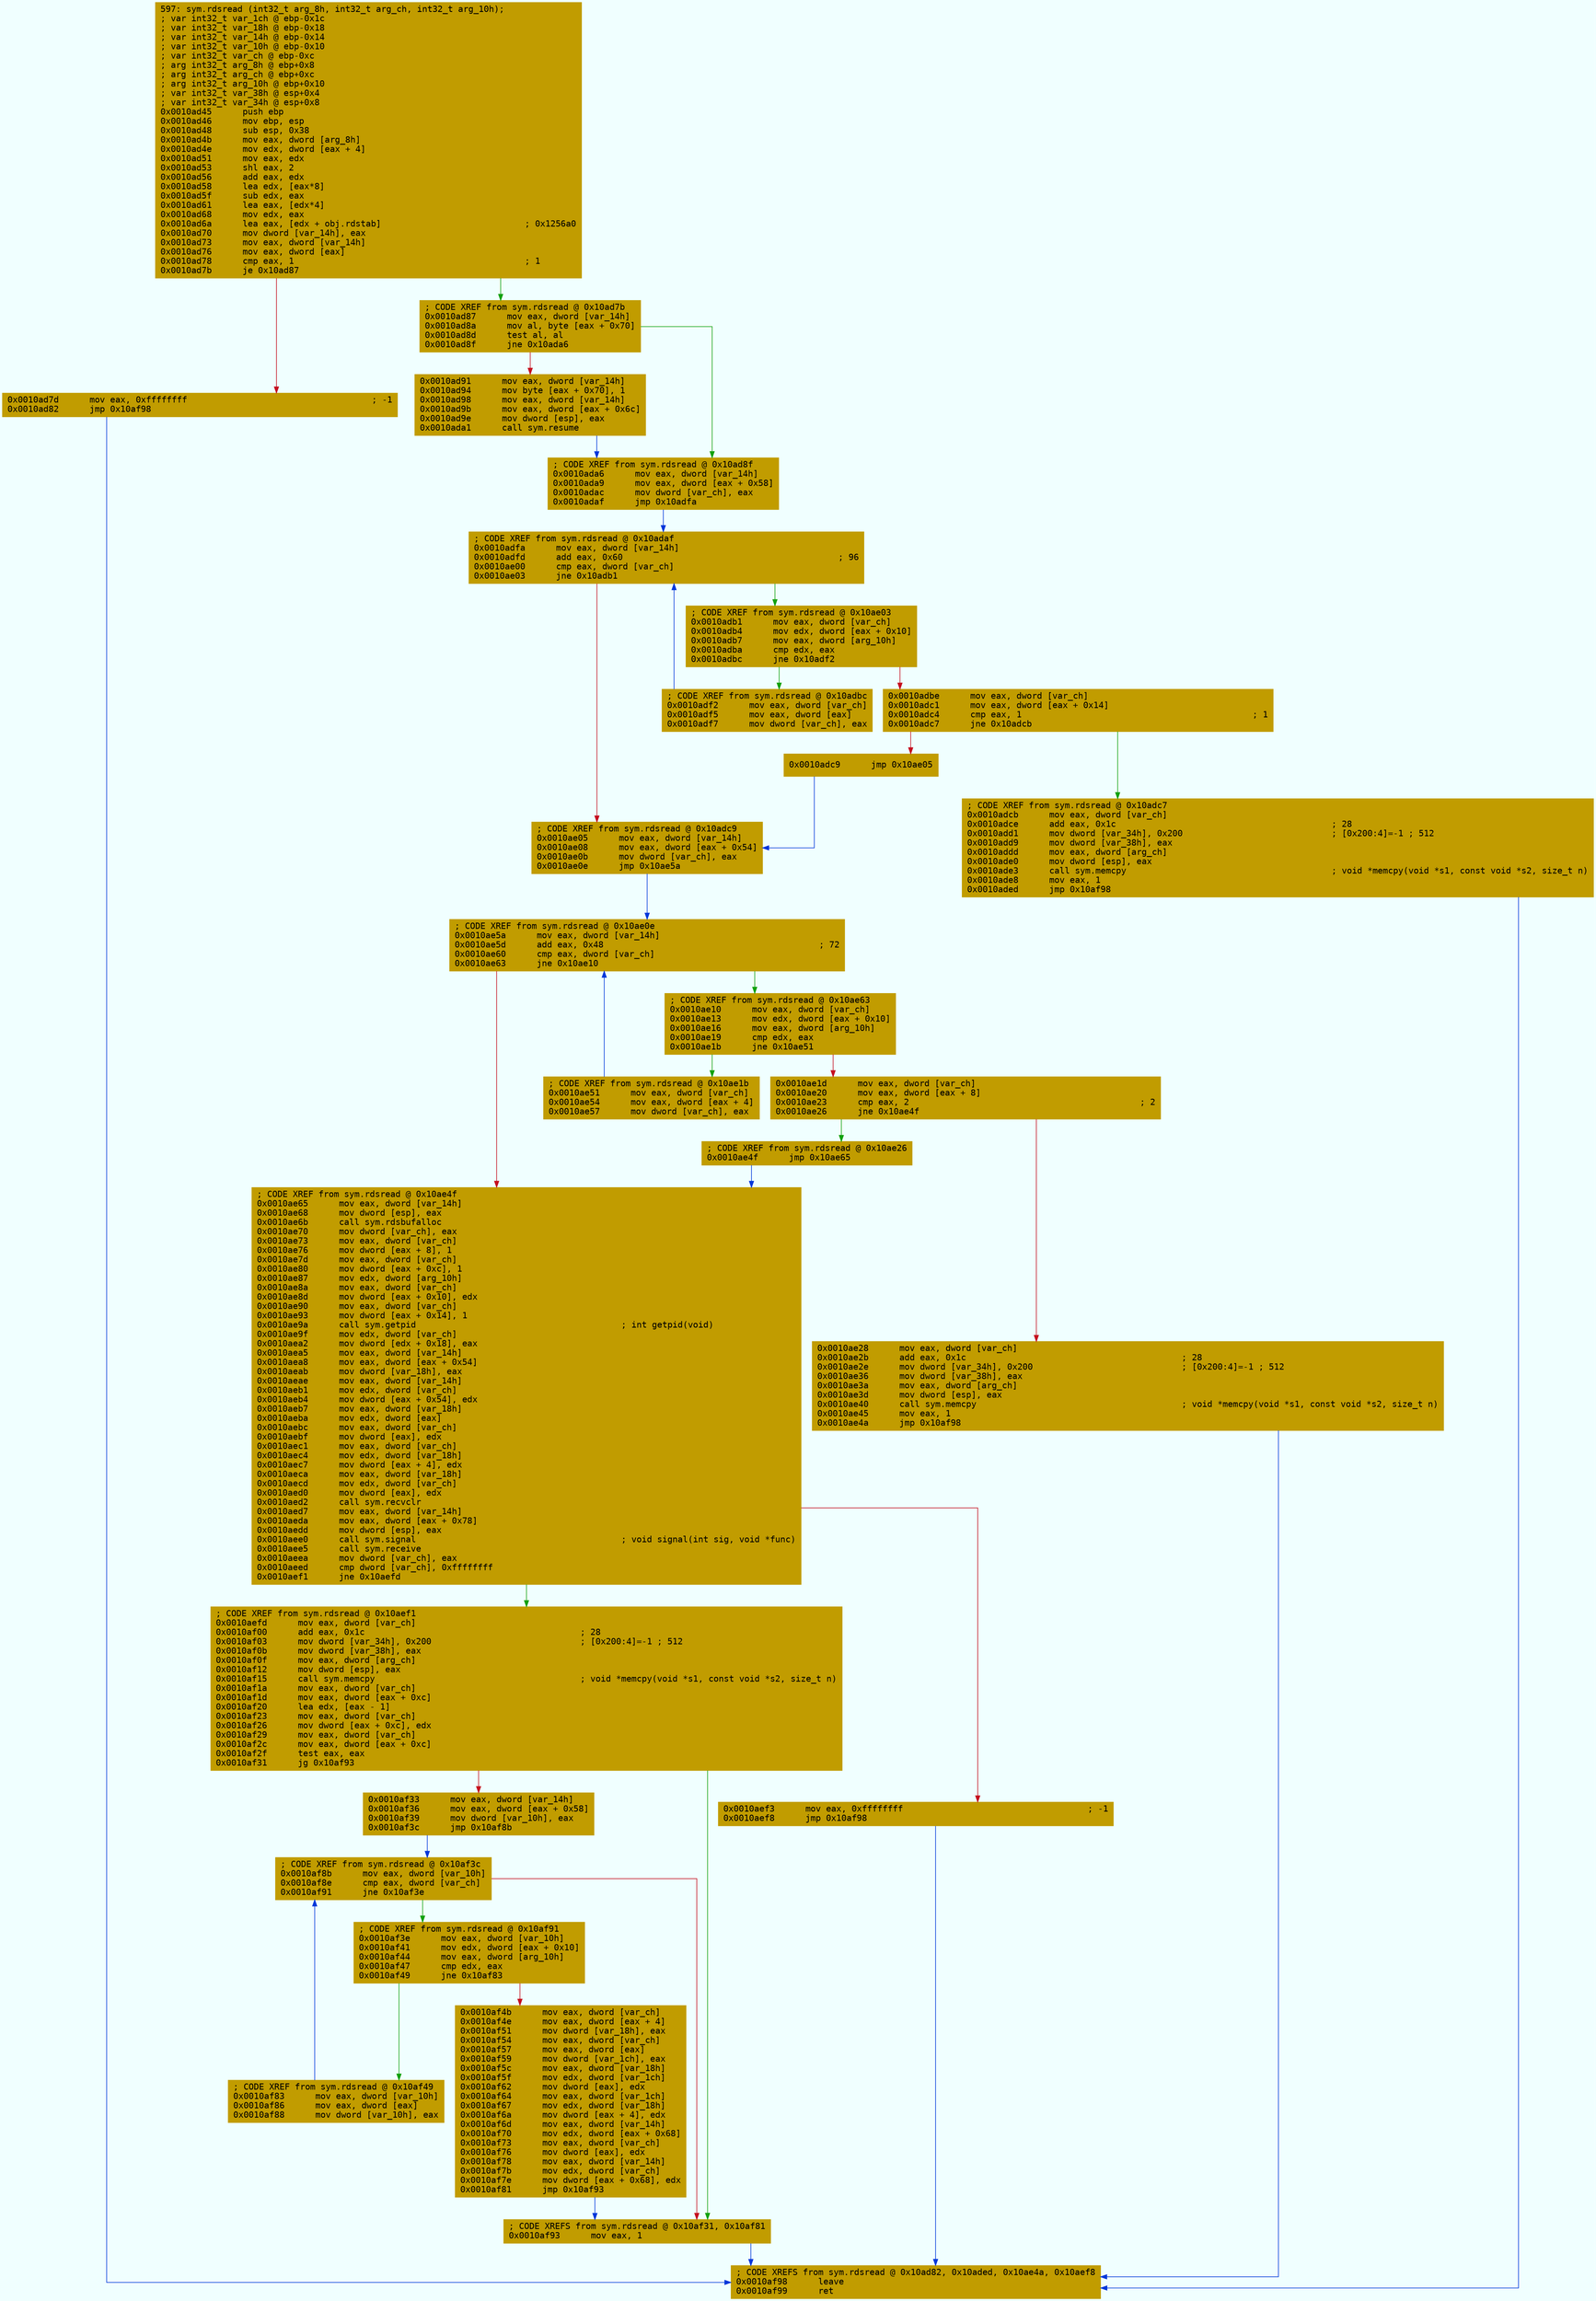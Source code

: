 digraph code {
	graph [bgcolor=azure fontsize=8 fontname="Courier" splines="ortho"];
	node [fillcolor=gray style=filled shape=box];
	edge [arrowhead="normal"];
	"0x0010ad45" [URL="sym.rdsread/0x0010ad45", fillcolor="#c19c00",color="#c19c00", fontname="Courier",label="597: sym.rdsread (int32_t arg_8h, int32_t arg_ch, int32_t arg_10h);\l; var int32_t var_1ch @ ebp-0x1c\l; var int32_t var_18h @ ebp-0x18\l; var int32_t var_14h @ ebp-0x14\l; var int32_t var_10h @ ebp-0x10\l; var int32_t var_ch @ ebp-0xc\l; arg int32_t arg_8h @ ebp+0x8\l; arg int32_t arg_ch @ ebp+0xc\l; arg int32_t arg_10h @ ebp+0x10\l; var int32_t var_38h @ esp+0x4\l; var int32_t var_34h @ esp+0x8\l0x0010ad45      push ebp\l0x0010ad46      mov ebp, esp\l0x0010ad48      sub esp, 0x38\l0x0010ad4b      mov eax, dword [arg_8h]\l0x0010ad4e      mov edx, dword [eax + 4]\l0x0010ad51      mov eax, edx\l0x0010ad53      shl eax, 2\l0x0010ad56      add eax, edx\l0x0010ad58      lea edx, [eax*8]\l0x0010ad5f      sub edx, eax\l0x0010ad61      lea eax, [edx*4]\l0x0010ad68      mov edx, eax\l0x0010ad6a      lea eax, [edx + obj.rdstab]                            ; 0x1256a0\l0x0010ad70      mov dword [var_14h], eax\l0x0010ad73      mov eax, dword [var_14h]\l0x0010ad76      mov eax, dword [eax]\l0x0010ad78      cmp eax, 1                                             ; 1\l0x0010ad7b      je 0x10ad87\l"]
	"0x0010ad7d" [URL="sym.rdsread/0x0010ad7d", fillcolor="#c19c00",color="#c19c00", fontname="Courier",label="0x0010ad7d      mov eax, 0xffffffff                                    ; -1\l0x0010ad82      jmp 0x10af98\l"]
	"0x0010ad87" [URL="sym.rdsread/0x0010ad87", fillcolor="#c19c00",color="#c19c00", fontname="Courier",label="; CODE XREF from sym.rdsread @ 0x10ad7b\l0x0010ad87      mov eax, dword [var_14h]\l0x0010ad8a      mov al, byte [eax + 0x70]\l0x0010ad8d      test al, al\l0x0010ad8f      jne 0x10ada6\l"]
	"0x0010ad91" [URL="sym.rdsread/0x0010ad91", fillcolor="#c19c00",color="#c19c00", fontname="Courier",label="0x0010ad91      mov eax, dword [var_14h]\l0x0010ad94      mov byte [eax + 0x70], 1\l0x0010ad98      mov eax, dword [var_14h]\l0x0010ad9b      mov eax, dword [eax + 0x6c]\l0x0010ad9e      mov dword [esp], eax\l0x0010ada1      call sym.resume\l"]
	"0x0010ada6" [URL="sym.rdsread/0x0010ada6", fillcolor="#c19c00",color="#c19c00", fontname="Courier",label="; CODE XREF from sym.rdsread @ 0x10ad8f\l0x0010ada6      mov eax, dword [var_14h]\l0x0010ada9      mov eax, dword [eax + 0x58]\l0x0010adac      mov dword [var_ch], eax\l0x0010adaf      jmp 0x10adfa\l"]
	"0x0010adb1" [URL="sym.rdsread/0x0010adb1", fillcolor="#c19c00",color="#c19c00", fontname="Courier",label="; CODE XREF from sym.rdsread @ 0x10ae03\l0x0010adb1      mov eax, dword [var_ch]\l0x0010adb4      mov edx, dword [eax + 0x10]\l0x0010adb7      mov eax, dword [arg_10h]\l0x0010adba      cmp edx, eax\l0x0010adbc      jne 0x10adf2\l"]
	"0x0010adbe" [URL="sym.rdsread/0x0010adbe", fillcolor="#c19c00",color="#c19c00", fontname="Courier",label="0x0010adbe      mov eax, dword [var_ch]\l0x0010adc1      mov eax, dword [eax + 0x14]\l0x0010adc4      cmp eax, 1                                             ; 1\l0x0010adc7      jne 0x10adcb\l"]
	"0x0010adc9" [URL="sym.rdsread/0x0010adc9", fillcolor="#c19c00",color="#c19c00", fontname="Courier",label="0x0010adc9      jmp 0x10ae05\l"]
	"0x0010adcb" [URL="sym.rdsread/0x0010adcb", fillcolor="#c19c00",color="#c19c00", fontname="Courier",label="; CODE XREF from sym.rdsread @ 0x10adc7\l0x0010adcb      mov eax, dword [var_ch]\l0x0010adce      add eax, 0x1c                                          ; 28\l0x0010add1      mov dword [var_34h], 0x200                             ; [0x200:4]=-1 ; 512\l0x0010add9      mov dword [var_38h], eax\l0x0010addd      mov eax, dword [arg_ch]\l0x0010ade0      mov dword [esp], eax\l0x0010ade3      call sym.memcpy                                        ; void *memcpy(void *s1, const void *s2, size_t n)\l0x0010ade8      mov eax, 1\l0x0010aded      jmp 0x10af98\l"]
	"0x0010adf2" [URL="sym.rdsread/0x0010adf2", fillcolor="#c19c00",color="#c19c00", fontname="Courier",label="; CODE XREF from sym.rdsread @ 0x10adbc\l0x0010adf2      mov eax, dword [var_ch]\l0x0010adf5      mov eax, dword [eax]\l0x0010adf7      mov dword [var_ch], eax\l"]
	"0x0010adfa" [URL="sym.rdsread/0x0010adfa", fillcolor="#c19c00",color="#c19c00", fontname="Courier",label="; CODE XREF from sym.rdsread @ 0x10adaf\l0x0010adfa      mov eax, dword [var_14h]\l0x0010adfd      add eax, 0x60                                          ; 96\l0x0010ae00      cmp eax, dword [var_ch]\l0x0010ae03      jne 0x10adb1\l"]
	"0x0010ae05" [URL="sym.rdsread/0x0010ae05", fillcolor="#c19c00",color="#c19c00", fontname="Courier",label="; CODE XREF from sym.rdsread @ 0x10adc9\l0x0010ae05      mov eax, dword [var_14h]\l0x0010ae08      mov eax, dword [eax + 0x54]\l0x0010ae0b      mov dword [var_ch], eax\l0x0010ae0e      jmp 0x10ae5a\l"]
	"0x0010ae10" [URL="sym.rdsread/0x0010ae10", fillcolor="#c19c00",color="#c19c00", fontname="Courier",label="; CODE XREF from sym.rdsread @ 0x10ae63\l0x0010ae10      mov eax, dword [var_ch]\l0x0010ae13      mov edx, dword [eax + 0x10]\l0x0010ae16      mov eax, dword [arg_10h]\l0x0010ae19      cmp edx, eax\l0x0010ae1b      jne 0x10ae51\l"]
	"0x0010ae1d" [URL="sym.rdsread/0x0010ae1d", fillcolor="#c19c00",color="#c19c00", fontname="Courier",label="0x0010ae1d      mov eax, dword [var_ch]\l0x0010ae20      mov eax, dword [eax + 8]\l0x0010ae23      cmp eax, 2                                             ; 2\l0x0010ae26      jne 0x10ae4f\l"]
	"0x0010ae28" [URL="sym.rdsread/0x0010ae28", fillcolor="#c19c00",color="#c19c00", fontname="Courier",label="0x0010ae28      mov eax, dword [var_ch]\l0x0010ae2b      add eax, 0x1c                                          ; 28\l0x0010ae2e      mov dword [var_34h], 0x200                             ; [0x200:4]=-1 ; 512\l0x0010ae36      mov dword [var_38h], eax\l0x0010ae3a      mov eax, dword [arg_ch]\l0x0010ae3d      mov dword [esp], eax\l0x0010ae40      call sym.memcpy                                        ; void *memcpy(void *s1, const void *s2, size_t n)\l0x0010ae45      mov eax, 1\l0x0010ae4a      jmp 0x10af98\l"]
	"0x0010ae4f" [URL="sym.rdsread/0x0010ae4f", fillcolor="#c19c00",color="#c19c00", fontname="Courier",label="; CODE XREF from sym.rdsread @ 0x10ae26\l0x0010ae4f      jmp 0x10ae65\l"]
	"0x0010ae51" [URL="sym.rdsread/0x0010ae51", fillcolor="#c19c00",color="#c19c00", fontname="Courier",label="; CODE XREF from sym.rdsread @ 0x10ae1b\l0x0010ae51      mov eax, dword [var_ch]\l0x0010ae54      mov eax, dword [eax + 4]\l0x0010ae57      mov dword [var_ch], eax\l"]
	"0x0010ae5a" [URL="sym.rdsread/0x0010ae5a", fillcolor="#c19c00",color="#c19c00", fontname="Courier",label="; CODE XREF from sym.rdsread @ 0x10ae0e\l0x0010ae5a      mov eax, dword [var_14h]\l0x0010ae5d      add eax, 0x48                                          ; 72\l0x0010ae60      cmp eax, dword [var_ch]\l0x0010ae63      jne 0x10ae10\l"]
	"0x0010ae65" [URL="sym.rdsread/0x0010ae65", fillcolor="#c19c00",color="#c19c00", fontname="Courier",label="; CODE XREF from sym.rdsread @ 0x10ae4f\l0x0010ae65      mov eax, dword [var_14h]\l0x0010ae68      mov dword [esp], eax\l0x0010ae6b      call sym.rdsbufalloc\l0x0010ae70      mov dword [var_ch], eax\l0x0010ae73      mov eax, dword [var_ch]\l0x0010ae76      mov dword [eax + 8], 1\l0x0010ae7d      mov eax, dword [var_ch]\l0x0010ae80      mov dword [eax + 0xc], 1\l0x0010ae87      mov edx, dword [arg_10h]\l0x0010ae8a      mov eax, dword [var_ch]\l0x0010ae8d      mov dword [eax + 0x10], edx\l0x0010ae90      mov eax, dword [var_ch]\l0x0010ae93      mov dword [eax + 0x14], 1\l0x0010ae9a      call sym.getpid                                        ; int getpid(void)\l0x0010ae9f      mov edx, dword [var_ch]\l0x0010aea2      mov dword [edx + 0x18], eax\l0x0010aea5      mov eax, dword [var_14h]\l0x0010aea8      mov eax, dword [eax + 0x54]\l0x0010aeab      mov dword [var_18h], eax\l0x0010aeae      mov eax, dword [var_14h]\l0x0010aeb1      mov edx, dword [var_ch]\l0x0010aeb4      mov dword [eax + 0x54], edx\l0x0010aeb7      mov eax, dword [var_18h]\l0x0010aeba      mov edx, dword [eax]\l0x0010aebc      mov eax, dword [var_ch]\l0x0010aebf      mov dword [eax], edx\l0x0010aec1      mov eax, dword [var_ch]\l0x0010aec4      mov edx, dword [var_18h]\l0x0010aec7      mov dword [eax + 4], edx\l0x0010aeca      mov eax, dword [var_18h]\l0x0010aecd      mov edx, dword [var_ch]\l0x0010aed0      mov dword [eax], edx\l0x0010aed2      call sym.recvclr\l0x0010aed7      mov eax, dword [var_14h]\l0x0010aeda      mov eax, dword [eax + 0x78]\l0x0010aedd      mov dword [esp], eax\l0x0010aee0      call sym.signal                                        ; void signal(int sig, void *func)\l0x0010aee5      call sym.receive\l0x0010aeea      mov dword [var_ch], eax\l0x0010aeed      cmp dword [var_ch], 0xffffffff\l0x0010aef1      jne 0x10aefd\l"]
	"0x0010aef3" [URL="sym.rdsread/0x0010aef3", fillcolor="#c19c00",color="#c19c00", fontname="Courier",label="0x0010aef3      mov eax, 0xffffffff                                    ; -1\l0x0010aef8      jmp 0x10af98\l"]
	"0x0010aefd" [URL="sym.rdsread/0x0010aefd", fillcolor="#c19c00",color="#c19c00", fontname="Courier",label="; CODE XREF from sym.rdsread @ 0x10aef1\l0x0010aefd      mov eax, dword [var_ch]\l0x0010af00      add eax, 0x1c                                          ; 28\l0x0010af03      mov dword [var_34h], 0x200                             ; [0x200:4]=-1 ; 512\l0x0010af0b      mov dword [var_38h], eax\l0x0010af0f      mov eax, dword [arg_ch]\l0x0010af12      mov dword [esp], eax\l0x0010af15      call sym.memcpy                                        ; void *memcpy(void *s1, const void *s2, size_t n)\l0x0010af1a      mov eax, dword [var_ch]\l0x0010af1d      mov eax, dword [eax + 0xc]\l0x0010af20      lea edx, [eax - 1]\l0x0010af23      mov eax, dword [var_ch]\l0x0010af26      mov dword [eax + 0xc], edx\l0x0010af29      mov eax, dword [var_ch]\l0x0010af2c      mov eax, dword [eax + 0xc]\l0x0010af2f      test eax, eax\l0x0010af31      jg 0x10af93\l"]
	"0x0010af33" [URL="sym.rdsread/0x0010af33", fillcolor="#c19c00",color="#c19c00", fontname="Courier",label="0x0010af33      mov eax, dword [var_14h]\l0x0010af36      mov eax, dword [eax + 0x58]\l0x0010af39      mov dword [var_10h], eax\l0x0010af3c      jmp 0x10af8b\l"]
	"0x0010af3e" [URL="sym.rdsread/0x0010af3e", fillcolor="#c19c00",color="#c19c00", fontname="Courier",label="; CODE XREF from sym.rdsread @ 0x10af91\l0x0010af3e      mov eax, dword [var_10h]\l0x0010af41      mov edx, dword [eax + 0x10]\l0x0010af44      mov eax, dword [arg_10h]\l0x0010af47      cmp edx, eax\l0x0010af49      jne 0x10af83\l"]
	"0x0010af4b" [URL="sym.rdsread/0x0010af4b", fillcolor="#c19c00",color="#c19c00", fontname="Courier",label="0x0010af4b      mov eax, dword [var_ch]\l0x0010af4e      mov eax, dword [eax + 4]\l0x0010af51      mov dword [var_18h], eax\l0x0010af54      mov eax, dword [var_ch]\l0x0010af57      mov eax, dword [eax]\l0x0010af59      mov dword [var_1ch], eax\l0x0010af5c      mov eax, dword [var_18h]\l0x0010af5f      mov edx, dword [var_1ch]\l0x0010af62      mov dword [eax], edx\l0x0010af64      mov eax, dword [var_1ch]\l0x0010af67      mov edx, dword [var_18h]\l0x0010af6a      mov dword [eax + 4], edx\l0x0010af6d      mov eax, dword [var_14h]\l0x0010af70      mov edx, dword [eax + 0x68]\l0x0010af73      mov eax, dword [var_ch]\l0x0010af76      mov dword [eax], edx\l0x0010af78      mov eax, dword [var_14h]\l0x0010af7b      mov edx, dword [var_ch]\l0x0010af7e      mov dword [eax + 0x68], edx\l0x0010af81      jmp 0x10af93\l"]
	"0x0010af83" [URL="sym.rdsread/0x0010af83", fillcolor="#c19c00",color="#c19c00", fontname="Courier",label="; CODE XREF from sym.rdsread @ 0x10af49\l0x0010af83      mov eax, dword [var_10h]\l0x0010af86      mov eax, dword [eax]\l0x0010af88      mov dword [var_10h], eax\l"]
	"0x0010af8b" [URL="sym.rdsread/0x0010af8b", fillcolor="#c19c00",color="#c19c00", fontname="Courier",label="; CODE XREF from sym.rdsread @ 0x10af3c\l0x0010af8b      mov eax, dword [var_10h]\l0x0010af8e      cmp eax, dword [var_ch]\l0x0010af91      jne 0x10af3e\l"]
	"0x0010af93" [URL="sym.rdsread/0x0010af93", fillcolor="#c19c00",color="#c19c00", fontname="Courier",label="; CODE XREFS from sym.rdsread @ 0x10af31, 0x10af81\l0x0010af93      mov eax, 1\l"]
	"0x0010af98" [URL="sym.rdsread/0x0010af98", fillcolor="#c19c00",color="#c19c00", fontname="Courier",label="; CODE XREFS from sym.rdsread @ 0x10ad82, 0x10aded, 0x10ae4a, 0x10aef8\l0x0010af98      leave\l0x0010af99      ret\l"]
        "0x0010ad45" -> "0x0010ad87" [color="#13a10e"];
        "0x0010ad45" -> "0x0010ad7d" [color="#c50f1f"];
        "0x0010ad7d" -> "0x0010af98" [color="#0037da"];
        "0x0010ad87" -> "0x0010ada6" [color="#13a10e"];
        "0x0010ad87" -> "0x0010ad91" [color="#c50f1f"];
        "0x0010ad91" -> "0x0010ada6" [color="#0037da"];
        "0x0010ada6" -> "0x0010adfa" [color="#0037da"];
        "0x0010adb1" -> "0x0010adf2" [color="#13a10e"];
        "0x0010adb1" -> "0x0010adbe" [color="#c50f1f"];
        "0x0010adbe" -> "0x0010adcb" [color="#13a10e"];
        "0x0010adbe" -> "0x0010adc9" [color="#c50f1f"];
        "0x0010adc9" -> "0x0010ae05" [color="#0037da"];
        "0x0010adcb" -> "0x0010af98" [color="#0037da"];
        "0x0010adf2" -> "0x0010adfa" [color="#0037da"];
        "0x0010adfa" -> "0x0010adb1" [color="#13a10e"];
        "0x0010adfa" -> "0x0010ae05" [color="#c50f1f"];
        "0x0010ae05" -> "0x0010ae5a" [color="#0037da"];
        "0x0010ae10" -> "0x0010ae51" [color="#13a10e"];
        "0x0010ae10" -> "0x0010ae1d" [color="#c50f1f"];
        "0x0010ae1d" -> "0x0010ae4f" [color="#13a10e"];
        "0x0010ae1d" -> "0x0010ae28" [color="#c50f1f"];
        "0x0010ae28" -> "0x0010af98" [color="#0037da"];
        "0x0010ae4f" -> "0x0010ae65" [color="#0037da"];
        "0x0010ae51" -> "0x0010ae5a" [color="#0037da"];
        "0x0010ae5a" -> "0x0010ae10" [color="#13a10e"];
        "0x0010ae5a" -> "0x0010ae65" [color="#c50f1f"];
        "0x0010ae65" -> "0x0010aefd" [color="#13a10e"];
        "0x0010ae65" -> "0x0010aef3" [color="#c50f1f"];
        "0x0010aef3" -> "0x0010af98" [color="#0037da"];
        "0x0010aefd" -> "0x0010af93" [color="#13a10e"];
        "0x0010aefd" -> "0x0010af33" [color="#c50f1f"];
        "0x0010af33" -> "0x0010af8b" [color="#0037da"];
        "0x0010af3e" -> "0x0010af83" [color="#13a10e"];
        "0x0010af3e" -> "0x0010af4b" [color="#c50f1f"];
        "0x0010af4b" -> "0x0010af93" [color="#0037da"];
        "0x0010af83" -> "0x0010af8b" [color="#0037da"];
        "0x0010af8b" -> "0x0010af3e" [color="#13a10e"];
        "0x0010af8b" -> "0x0010af93" [color="#c50f1f"];
        "0x0010af93" -> "0x0010af98" [color="#0037da"];
}

